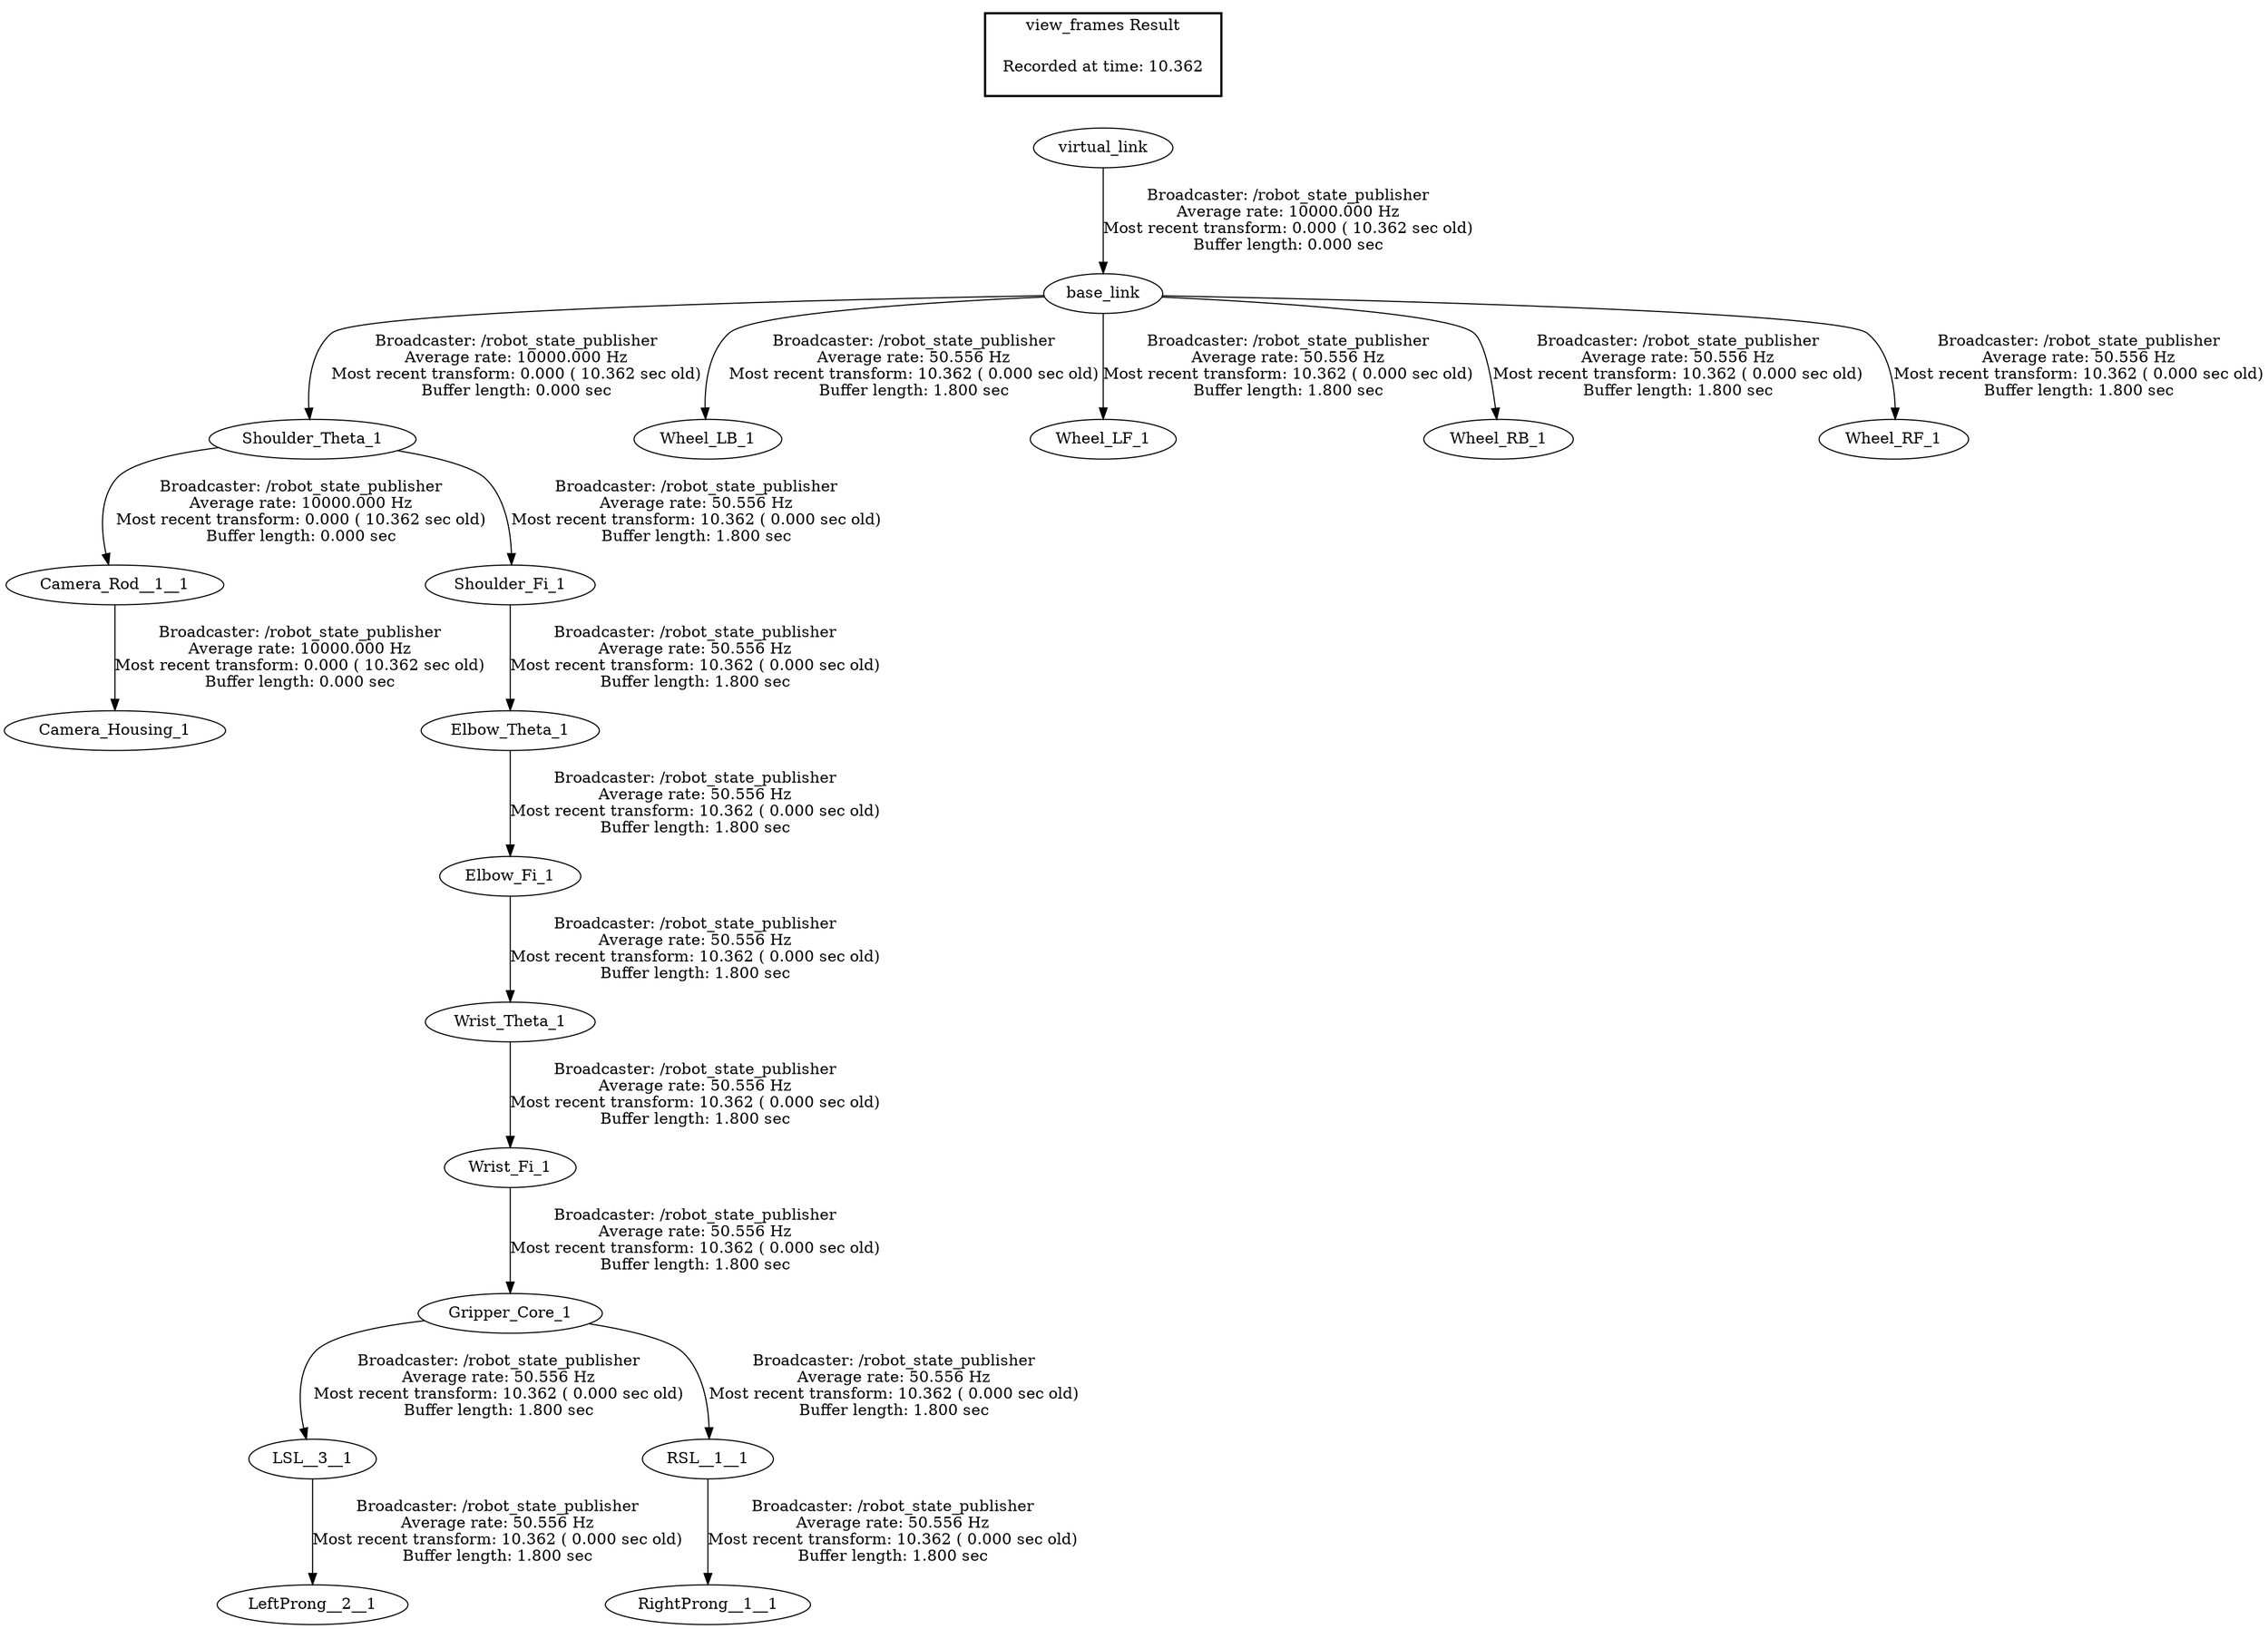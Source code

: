 digraph G {
"base_link" -> "Shoulder_Theta_1"[label="Broadcaster: /robot_state_publisher\nAverage rate: 10000.000 Hz\nMost recent transform: 0.000 ( 10.362 sec old)\nBuffer length: 0.000 sec\n"];
"virtual_link" -> "base_link"[label="Broadcaster: /robot_state_publisher\nAverage rate: 10000.000 Hz\nMost recent transform: 0.000 ( 10.362 sec old)\nBuffer length: 0.000 sec\n"];
"Shoulder_Theta_1" -> "Camera_Rod__1__1"[label="Broadcaster: /robot_state_publisher\nAverage rate: 10000.000 Hz\nMost recent transform: 0.000 ( 10.362 sec old)\nBuffer length: 0.000 sec\n"];
"Camera_Rod__1__1" -> "Camera_Housing_1"[label="Broadcaster: /robot_state_publisher\nAverage rate: 10000.000 Hz\nMost recent transform: 0.000 ( 10.362 sec old)\nBuffer length: 0.000 sec\n"];
"base_link" -> "Wheel_LB_1"[label="Broadcaster: /robot_state_publisher\nAverage rate: 50.556 Hz\nMost recent transform: 10.362 ( 0.000 sec old)\nBuffer length: 1.800 sec\n"];
"base_link" -> "Wheel_LF_1"[label="Broadcaster: /robot_state_publisher\nAverage rate: 50.556 Hz\nMost recent transform: 10.362 ( 0.000 sec old)\nBuffer length: 1.800 sec\n"];
"base_link" -> "Wheel_RB_1"[label="Broadcaster: /robot_state_publisher\nAverage rate: 50.556 Hz\nMost recent transform: 10.362 ( 0.000 sec old)\nBuffer length: 1.800 sec\n"];
"base_link" -> "Wheel_RF_1"[label="Broadcaster: /robot_state_publisher\nAverage rate: 50.556 Hz\nMost recent transform: 10.362 ( 0.000 sec old)\nBuffer length: 1.800 sec\n"];
"Elbow_Fi_1" -> "Wrist_Theta_1"[label="Broadcaster: /robot_state_publisher\nAverage rate: 50.556 Hz\nMost recent transform: 10.362 ( 0.000 sec old)\nBuffer length: 1.800 sec\n"];
"Elbow_Theta_1" -> "Elbow_Fi_1"[label="Broadcaster: /robot_state_publisher\nAverage rate: 50.556 Hz\nMost recent transform: 10.362 ( 0.000 sec old)\nBuffer length: 1.800 sec\n"];
"Shoulder_Fi_1" -> "Elbow_Theta_1"[label="Broadcaster: /robot_state_publisher\nAverage rate: 50.556 Hz\nMost recent transform: 10.362 ( 0.000 sec old)\nBuffer length: 1.800 sec\n"];
"Gripper_Core_1" -> "LSL__3__1"[label="Broadcaster: /robot_state_publisher\nAverage rate: 50.556 Hz\nMost recent transform: 10.362 ( 0.000 sec old)\nBuffer length: 1.800 sec\n"];
"Wrist_Fi_1" -> "Gripper_Core_1"[label="Broadcaster: /robot_state_publisher\nAverage rate: 50.556 Hz\nMost recent transform: 10.362 ( 0.000 sec old)\nBuffer length: 1.800 sec\n"];
"Gripper_Core_1" -> "RSL__1__1"[label="Broadcaster: /robot_state_publisher\nAverage rate: 50.556 Hz\nMost recent transform: 10.362 ( 0.000 sec old)\nBuffer length: 1.800 sec\n"];
"LSL__3__1" -> "LeftProng__2__1"[label="Broadcaster: /robot_state_publisher\nAverage rate: 50.556 Hz\nMost recent transform: 10.362 ( 0.000 sec old)\nBuffer length: 1.800 sec\n"];
"RSL__1__1" -> "RightProng__1__1"[label="Broadcaster: /robot_state_publisher\nAverage rate: 50.556 Hz\nMost recent transform: 10.362 ( 0.000 sec old)\nBuffer length: 1.800 sec\n"];
"Shoulder_Theta_1" -> "Shoulder_Fi_1"[label="Broadcaster: /robot_state_publisher\nAverage rate: 50.556 Hz\nMost recent transform: 10.362 ( 0.000 sec old)\nBuffer length: 1.800 sec\n"];
"Wrist_Theta_1" -> "Wrist_Fi_1"[label="Broadcaster: /robot_state_publisher\nAverage rate: 50.556 Hz\nMost recent transform: 10.362 ( 0.000 sec old)\nBuffer length: 1.800 sec\n"];
edge [style=invis];
 subgraph cluster_legend { style=bold; color=black; label ="view_frames Result";
"Recorded at time: 10.362"[ shape=plaintext ] ;
 }->"virtual_link";
}